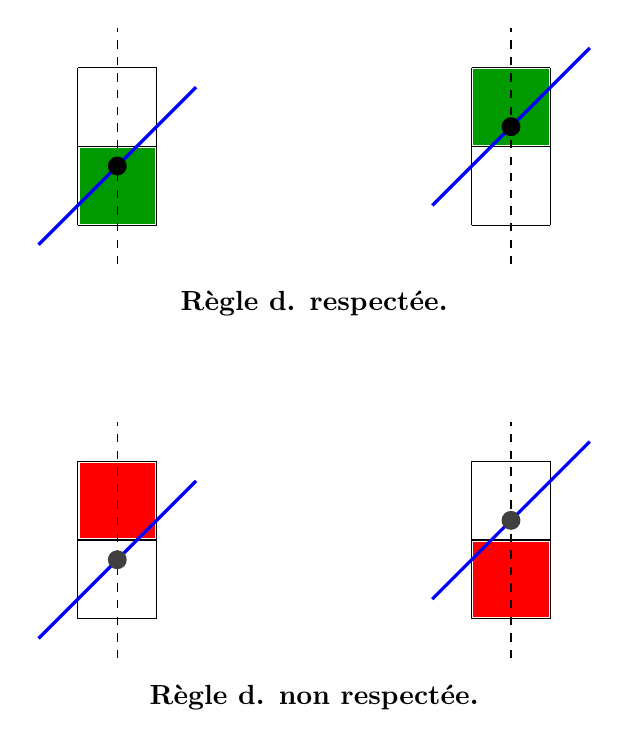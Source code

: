 \tikzstyle{arrow} = [->,>=latex,thick]
\begin{tikzpicture}[scale=1]

\def\xmax{0}
\def\ymax{1}
\pgfmathsetmacro\xmaxplus{int(\xmax +1)}
\pgfmathsetmacro\ymaxplus{int(\ymax +1)}

\newcommand{\pixel}[2]{\fill (#1-0.48,#2-0.48) rectangle ++(0.96,0.96);}

\newcommand{\cross}[3]{
\draw[black,very thick] (#1-0.2,#2)--++(0.4,0);
\draw[black,very thick] (#1,#2-0.2)--++(0,0.4);
\node[black, below right] at (#1,#2) {#3};
}

\begin{scope}

\begin{scope}[xshift=0cm]
\draw[thin,xshift=-0.5cm,yshift=-0.5cm] (0,0) grid (\xmaxplus,\ymaxplus);
\begin{scope}[color=green!60!black]
\pixel{0}{0};
\end{scope}
\draw[blue,very thick] (-1,-0.75)--++(2,2);
\draw[dashed] (0,-1)--++(0,3);
\fill[black] (0,0.25) circle (0.12);
\end{scope}

\begin{scope}[xshift=5cm]
\draw[thin,xshift=-0.5cm,yshift=-0.5cm] (0,0) grid (\xmaxplus,\ymaxplus);
\begin{scope}[color=green!60!black]
\pixel{0}{1};
\end{scope}
\draw[blue,very thick] (-1,-0.25)--++(2,2);
\draw[dashed] (0,-1)--++(0,3);
\fill[black] (0,0.75) circle (0.12);
\end{scope}

\node at (2.5,-1.5) {{\bf R\`egle d. respect\'ee.}};
\end{scope}


\begin{scope}[yshift=-5cm]

\begin{scope}[xshift=0cm]
\draw[thin,xshift=-0.5cm,yshift=-0.5cm] (0,0) grid (\xmaxplus,\ymaxplus);
\begin{scope}[color=red]
\pixel{0}{1};
\end{scope}
\draw[blue,very thick] (-1,-0.75)--++(2,2);
\draw[dashed] (0,-1)--++(0,3);
\fill[darkgray] (0,0.25) circle (0.12);
\end{scope}

\begin{scope}[xshift=5cm]
\draw[thin,xshift=-0.5cm,yshift=-0.5cm] (0,0) grid (\xmaxplus,\ymaxplus);
\begin{scope}[color=red]
\pixel{0}{0};
\end{scope}
\draw[blue,very thick] (-1,-0.25)--++(2,2);
\draw[dashed] (0,-1)--++(0,3);
\fill[darkgray] (0,0.75) circle (0.12);
\end{scope}

\node at (2.5,-1.5) {{\bf R\`egle d. non respect\'ee.}};
\end{scope}
\end{tikzpicture}